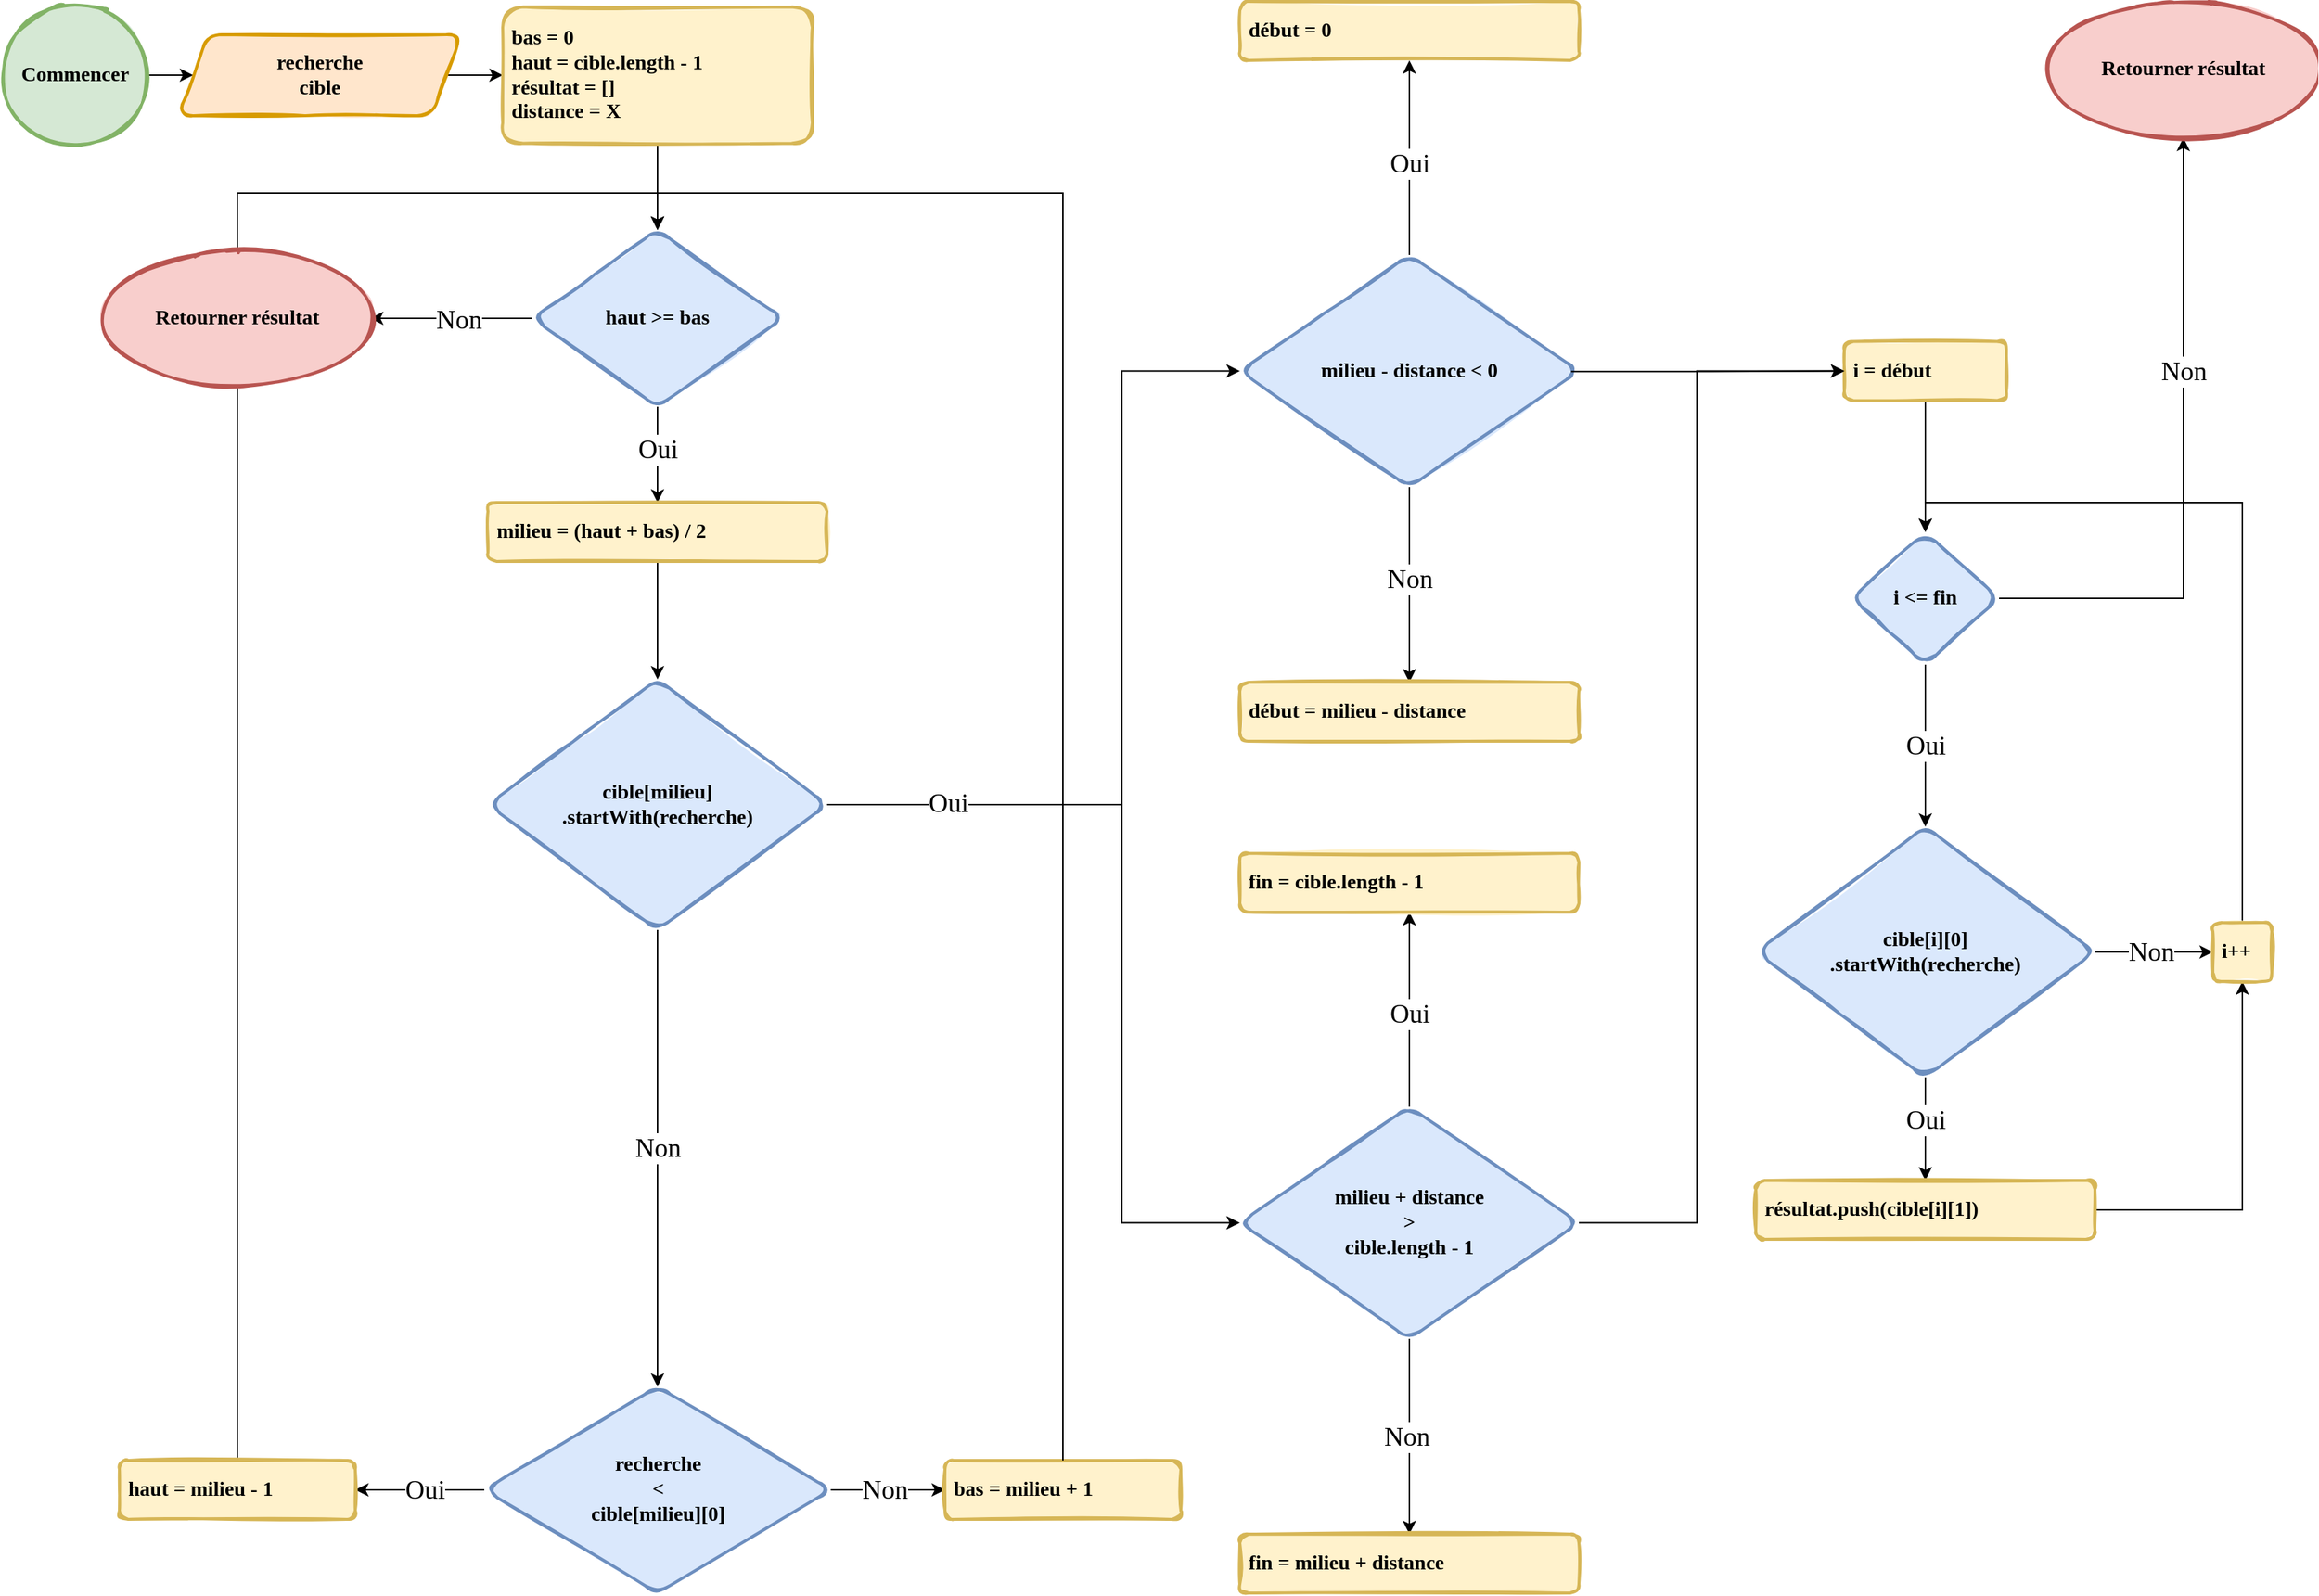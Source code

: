 <mxfile version="15.5.9" type="github">
  <diagram id="kbV5J-0Eens3Namjwil5" name="Page-1">
    <mxGraphModel dx="2946" dy="1591" grid="1" gridSize="10" guides="1" tooltips="1" connect="1" arrows="1" fold="1" page="1" pageScale="1" pageWidth="1654" pageHeight="1169" math="0" shadow="0">
      <root>
        <mxCell id="0" />
        <mxCell id="1" parent="0" />
        <mxCell id="8XKRnu17fvuqY5pZ1CQ--32" value="" style="endArrow=classic;html=1;rounded=0;fontFamily=IBM Plex Mono;fontSource=https%3A%2F%2Ffonts.googleapis.com%2Fcss%3Ffamily%3DIBM%2BPlex%2BMono;fontSize=14;entryX=0.5;entryY=0;entryDx=0;entryDy=0;exitX=0.5;exitY=0;exitDx=0;exitDy=0;edgeStyle=orthogonalEdgeStyle;" edge="1" parent="1" source="8XKRnu17fvuqY5pZ1CQ--2" target="cdFUEFE1KPH4Mwtb7Gst-21">
          <mxGeometry width="50" height="50" relative="1" as="geometry">
            <mxPoint x="1260" y="367.24" as="sourcePoint" />
            <mxPoint x="1310" y="317.24" as="targetPoint" />
            <Array as="points">
              <mxPoint x="200" y="170" />
              <mxPoint x="485" y="170" />
            </Array>
          </mxGeometry>
        </mxCell>
        <mxCell id="8XKRnu17fvuqY5pZ1CQ--22" value="" style="edgeStyle=orthogonalEdgeStyle;rounded=0;orthogonalLoop=1;jettySize=auto;html=1;fontFamily=IBM Plex Mono;fontSource=https%3A%2F%2Ffonts.googleapis.com%2Fcss%3Ffamily%3DIBM%2BPlex%2BMono;fontSize=14;" edge="1" parent="1" source="cdFUEFE1KPH4Mwtb7Gst-10" target="cdFUEFE1KPH4Mwtb7Gst-11">
          <mxGeometry relative="1" as="geometry" />
        </mxCell>
        <mxCell id="cdFUEFE1KPH4Mwtb7Gst-10" value="Commencer" style="ellipse;whiteSpace=wrap;html=1;aspect=fixed;rounded=1;shadow=0;glass=0;sketch=1;fontSize=14;strokeColor=#82b366;strokeWidth=2;fillColor=#d5e8d4;fontFamily=IBM Plex Mono;fontStyle=1;fontSource=https%3A%2F%2Ffonts.googleapis.com%2Fcss%3Ffamily%3DIBM%2BPlex%2BMono;textDirection=ltr;labelPosition=center;verticalLabelPosition=middle;align=center;verticalAlign=middle;fillStyle=solid;" parent="1" vertex="1">
          <mxGeometry x="40" y="40" width="100" height="100" as="geometry" />
        </mxCell>
        <mxCell id="8XKRnu17fvuqY5pZ1CQ--23" value="" style="edgeStyle=orthogonalEdgeStyle;rounded=0;orthogonalLoop=1;jettySize=auto;html=1;fontFamily=IBM Plex Mono;fontSource=https%3A%2F%2Ffonts.googleapis.com%2Fcss%3Ffamily%3DIBM%2BPlex%2BMono;fontSize=14;" edge="1" parent="1" source="cdFUEFE1KPH4Mwtb7Gst-11" target="cdFUEFE1KPH4Mwtb7Gst-19">
          <mxGeometry relative="1" as="geometry" />
        </mxCell>
        <mxCell id="cdFUEFE1KPH4Mwtb7Gst-11" value="recherche&lt;br style=&quot;font-size: 14px;&quot;&gt;cible" style="shape=parallelogram;perimeter=parallelogramPerimeter;whiteSpace=wrap;html=1;fixedSize=1;rounded=1;shadow=0;glass=0;sketch=1;fontSize=14;strokeColor=#d79b00;strokeWidth=2;fillColor=#ffe6cc;align=center;labelPosition=center;verticalLabelPosition=middle;verticalAlign=middle;fontFamily=IBM Plex Mono;fontStyle=1;fontSource=https%3A%2F%2Ffonts.googleapis.com%2Fcss%3Ffamily%3DIBM%2BPlex%2BMono;textDirection=ltr;flipV=0;fillStyle=solid;" parent="1" vertex="1">
          <mxGeometry x="160" y="62.5" width="192" height="55" as="geometry" />
        </mxCell>
        <mxCell id="8XKRnu17fvuqY5pZ1CQ--24" value="" style="edgeStyle=orthogonalEdgeStyle;rounded=0;orthogonalLoop=1;jettySize=auto;html=1;fontFamily=IBM Plex Mono;fontSource=https%3A%2F%2Ffonts.googleapis.com%2Fcss%3Ffamily%3DIBM%2BPlex%2BMono;fontSize=14;" edge="1" parent="1" source="cdFUEFE1KPH4Mwtb7Gst-19" target="cdFUEFE1KPH4Mwtb7Gst-21">
          <mxGeometry relative="1" as="geometry" />
        </mxCell>
        <mxCell id="cdFUEFE1KPH4Mwtb7Gst-19" value="bas = 0&lt;br style=&quot;font-size: 14px&quot;&gt;haut = cible.length - 1&lt;br style=&quot;font-size: 14px&quot;&gt;résultat = []&lt;br&gt;distance = X" style="rounded=1;html=1;shadow=0;glass=0;labelBorderColor=none;sketch=1;fontSize=14;strokeColor=#d6b656;strokeWidth=2;fillColor=#fff2cc;align=left;whiteSpace=wrap;spacingLeft=4;fontFamily=IBM Plex Mono;fontStyle=1;fontSource=https%3A%2F%2Ffonts.googleapis.com%2Fcss%3Ffamily%3DIBM%2BPlex%2BMono;textDirection=ltr;labelPosition=center;verticalLabelPosition=middle;verticalAlign=middle;flipV=0;fillStyle=solid;" parent="1" vertex="1">
          <mxGeometry x="380" y="43.75" width="210" height="92.5" as="geometry" />
        </mxCell>
        <mxCell id="8XKRnu17fvuqY5pZ1CQ--25" value="" style="edgeStyle=orthogonalEdgeStyle;rounded=0;orthogonalLoop=1;jettySize=auto;html=1;fontFamily=IBM Plex Mono;fontSource=https%3A%2F%2Ffonts.googleapis.com%2Fcss%3Ffamily%3DIBM%2BPlex%2BMono;fontSize=14;" edge="1" parent="1" source="cdFUEFE1KPH4Mwtb7Gst-21" target="cdFUEFE1KPH4Mwtb7Gst-22">
          <mxGeometry relative="1" as="geometry" />
        </mxCell>
        <mxCell id="8XKRnu17fvuqY5pZ1CQ--35" value="Oui" style="edgeLabel;html=1;align=center;verticalAlign=middle;resizable=0;points=[];fontSize=18;fontFamily=IBM Plex Mono;" vertex="1" connectable="0" parent="8XKRnu17fvuqY5pZ1CQ--25">
          <mxGeometry x="-0.249" relative="1" as="geometry">
            <mxPoint y="4" as="offset" />
          </mxGeometry>
        </mxCell>
        <mxCell id="8XKRnu17fvuqY5pZ1CQ--26" value="" style="edgeStyle=orthogonalEdgeStyle;rounded=0;orthogonalLoop=1;jettySize=auto;html=1;fontFamily=IBM Plex Mono;fontSource=https%3A%2F%2Ffonts.googleapis.com%2Fcss%3Ffamily%3DIBM%2BPlex%2BMono;fontSize=14;entryX=1;entryY=0.5;entryDx=0;entryDy=0;" edge="1" parent="1" source="cdFUEFE1KPH4Mwtb7Gst-21" target="8XKRnu17fvuqY5pZ1CQ--20">
          <mxGeometry relative="1" as="geometry">
            <mxPoint x="280.0" y="241.769" as="targetPoint" />
          </mxGeometry>
        </mxCell>
        <mxCell id="8XKRnu17fvuqY5pZ1CQ--34" value="&lt;font style=&quot;font-size: 18px&quot;&gt;Non&lt;/font&gt;" style="edgeLabel;html=1;align=center;verticalAlign=middle;resizable=0;points=[];fontSize=14;fontFamily=IBM Plex Mono;" vertex="1" connectable="0" parent="8XKRnu17fvuqY5pZ1CQ--26">
          <mxGeometry x="0.273" y="1" relative="1" as="geometry">
            <mxPoint x="20" as="offset" />
          </mxGeometry>
        </mxCell>
        <mxCell id="cdFUEFE1KPH4Mwtb7Gst-21" value="haut&amp;nbsp;&lt;span style=&quot;font-size: 14px&quot;&gt;&amp;gt;= bas&lt;/span&gt;" style="rhombus;whiteSpace=wrap;html=1;rounded=1;shadow=0;glass=0;labelBorderColor=none;sketch=1;fontSize=14;strokeColor=#6c8ebf;strokeWidth=2;fillColor=#dae8fc;align=center;fontFamily=IBM Plex Mono;fontStyle=1;fontSource=https%3A%2F%2Ffonts.googleapis.com%2Fcss%3Ffamily%3DIBM%2BPlex%2BMono;textDirection=ltr;labelPosition=center;verticalLabelPosition=middle;verticalAlign=middle;flipV=0;fillStyle=solid;" parent="1" vertex="1">
          <mxGeometry x="400" y="195" width="170" height="120" as="geometry" />
        </mxCell>
        <mxCell id="8XKRnu17fvuqY5pZ1CQ--27" value="" style="edgeStyle=orthogonalEdgeStyle;rounded=0;orthogonalLoop=1;jettySize=auto;html=1;fontFamily=IBM Plex Mono;fontSource=https%3A%2F%2Ffonts.googleapis.com%2Fcss%3Ffamily%3DIBM%2BPlex%2BMono;fontSize=14;" edge="1" parent="1" source="cdFUEFE1KPH4Mwtb7Gst-22" target="cdFUEFE1KPH4Mwtb7Gst-23">
          <mxGeometry relative="1" as="geometry" />
        </mxCell>
        <mxCell id="cdFUEFE1KPH4Mwtb7Gst-22" value="milieu = (haut + bas) / 2" style="rounded=1;whiteSpace=wrap;html=1;shadow=0;glass=0;labelBorderColor=none;sketch=1;fontSize=14;strokeColor=#d6b656;strokeWidth=2;fillColor=#fff2cc;align=left;fontFamily=IBM Plex Mono;fontStyle=1;fontSource=https%3A%2F%2Ffonts.googleapis.com%2Fcss%3Ffamily%3DIBM%2BPlex%2BMono;textDirection=ltr;labelPosition=center;verticalLabelPosition=middle;verticalAlign=middle;spacingLeft=4;flipV=0;fillStyle=solid;" parent="1" vertex="1">
          <mxGeometry x="370" y="380" width="230" height="40" as="geometry" />
        </mxCell>
        <mxCell id="8XKRnu17fvuqY5pZ1CQ--28" value="" style="edgeStyle=orthogonalEdgeStyle;rounded=0;orthogonalLoop=1;jettySize=auto;html=1;fontFamily=IBM Plex Mono;fontSource=https%3A%2F%2Ffonts.googleapis.com%2Fcss%3Ffamily%3DIBM%2BPlex%2BMono;fontSize=14;" edge="1" parent="1" source="cdFUEFE1KPH4Mwtb7Gst-23" target="8XKRnu17fvuqY5pZ1CQ--1">
          <mxGeometry relative="1" as="geometry" />
        </mxCell>
        <mxCell id="8XKRnu17fvuqY5pZ1CQ--38" value="Non" style="edgeLabel;html=1;align=center;verticalAlign=middle;resizable=0;points=[];fontSize=18;fontFamily=IBM Plex Mono;" vertex="1" connectable="0" parent="8XKRnu17fvuqY5pZ1CQ--28">
          <mxGeometry x="-0.311" relative="1" as="geometry">
            <mxPoint y="41" as="offset" />
          </mxGeometry>
        </mxCell>
        <mxCell id="cdFUEFE1KPH4Mwtb7Gst-23" value="cible[milieu]&lt;br style=&quot;font-size: 14px;&quot;&gt;.startWith(recherche)" style="rhombus;whiteSpace=wrap;html=1;rounded=1;shadow=0;glass=0;labelBorderColor=none;sketch=1;fontSize=14;strokeColor=#6c8ebf;strokeWidth=2;fillColor=#dae8fc;align=center;fontFamily=IBM Plex Mono;fontStyle=1;fontSource=https%3A%2F%2Ffonts.googleapis.com%2Fcss%3Ffamily%3DIBM%2BPlex%2BMono;textDirection=ltr;labelPosition=center;verticalLabelPosition=middle;verticalAlign=middle;flipV=0;fillStyle=solid;" parent="1" vertex="1">
          <mxGeometry x="370" y="500" width="230" height="170" as="geometry" />
        </mxCell>
        <mxCell id="8XKRnu17fvuqY5pZ1CQ--29" value="" style="edgeStyle=orthogonalEdgeStyle;rounded=0;orthogonalLoop=1;jettySize=auto;html=1;fontFamily=IBM Plex Mono;fontSource=https%3A%2F%2Ffonts.googleapis.com%2Fcss%3Ffamily%3DIBM%2BPlex%2BMono;fontSize=14;" edge="1" parent="1" source="8XKRnu17fvuqY5pZ1CQ--1" target="8XKRnu17fvuqY5pZ1CQ--3">
          <mxGeometry relative="1" as="geometry" />
        </mxCell>
        <mxCell id="8XKRnu17fvuqY5pZ1CQ--37" value="Non" style="edgeLabel;html=1;align=center;verticalAlign=middle;resizable=0;points=[];fontSize=18;fontFamily=IBM Plex Mono;" vertex="1" connectable="0" parent="8XKRnu17fvuqY5pZ1CQ--29">
          <mxGeometry x="-0.324" y="3" relative="1" as="geometry">
            <mxPoint x="10" y="3" as="offset" />
          </mxGeometry>
        </mxCell>
        <mxCell id="8XKRnu17fvuqY5pZ1CQ--30" value="" style="edgeStyle=orthogonalEdgeStyle;rounded=0;orthogonalLoop=1;jettySize=auto;html=1;fontFamily=IBM Plex Mono;fontSource=https%3A%2F%2Ffonts.googleapis.com%2Fcss%3Ffamily%3DIBM%2BPlex%2BMono;fontSize=14;" edge="1" parent="1" source="8XKRnu17fvuqY5pZ1CQ--1" target="8XKRnu17fvuqY5pZ1CQ--2">
          <mxGeometry relative="1" as="geometry" />
        </mxCell>
        <mxCell id="8XKRnu17fvuqY5pZ1CQ--36" value="Oui" style="edgeLabel;html=1;align=center;verticalAlign=middle;resizable=0;points=[];fontSize=18;fontFamily=IBM Plex Mono;" vertex="1" connectable="0" parent="8XKRnu17fvuqY5pZ1CQ--30">
          <mxGeometry x="0.228" relative="1" as="geometry">
            <mxPoint x="13" as="offset" />
          </mxGeometry>
        </mxCell>
        <mxCell id="8XKRnu17fvuqY5pZ1CQ--1" value="recherche&lt;br style=&quot;font-size: 14px;&quot;&gt;&amp;lt; &lt;br style=&quot;font-size: 14px;&quot;&gt;cible[milieu][0]" style="rhombus;whiteSpace=wrap;html=1;rounded=1;shadow=0;glass=0;labelBorderColor=none;sketch=1;fontSize=14;strokeColor=#6c8ebf;strokeWidth=2;fillColor=#dae8fc;align=center;fontFamily=IBM Plex Mono;fontSource=https%3A%2F%2Ffonts.googleapis.com%2Fcss%3Ffamily%3DIBM%2BPlex%2BMono;horizontal=1;fontStyle=1;flipV=0;fillStyle=solid;" vertex="1" parent="1">
          <mxGeometry x="367.5" y="980" width="235" height="140" as="geometry" />
        </mxCell>
        <mxCell id="8XKRnu17fvuqY5pZ1CQ--2" value="haut = milieu - 1" style="rounded=1;whiteSpace=wrap;html=1;shadow=0;glass=0;labelBorderColor=none;sketch=1;fontSize=14;strokeColor=#d6b656;strokeWidth=2;fillColor=#fff2cc;align=left;fontFamily=IBM Plex Mono;fontStyle=1;fontSource=https%3A%2F%2Ffonts.googleapis.com%2Fcss%3Ffamily%3DIBM%2BPlex%2BMono;textDirection=ltr;labelPosition=center;verticalLabelPosition=middle;verticalAlign=middle;spacingLeft=4;fillStyle=solid;" vertex="1" parent="1">
          <mxGeometry x="120" y="1030" width="160" height="40" as="geometry" />
        </mxCell>
        <mxCell id="8XKRnu17fvuqY5pZ1CQ--3" value="bas = milieu + 1" style="rounded=1;whiteSpace=wrap;html=1;shadow=0;glass=0;labelBorderColor=none;sketch=1;fontSize=14;strokeColor=#d6b656;strokeWidth=2;fillColor=#fff2cc;align=left;fontFamily=IBM Plex Mono;fontStyle=1;fontSource=https%3A%2F%2Ffonts.googleapis.com%2Fcss%3Ffamily%3DIBM%2BPlex%2BMono;textDirection=ltr;labelPosition=center;verticalLabelPosition=middle;verticalAlign=middle;spacingLeft=4;fillStyle=solid;" vertex="1" parent="1">
          <mxGeometry x="680" y="1030" width="160" height="40" as="geometry" />
        </mxCell>
        <mxCell id="8XKRnu17fvuqY5pZ1CQ--9" value="début = 0" style="rounded=1;whiteSpace=wrap;html=1;shadow=0;glass=0;labelBorderColor=none;sketch=1;fontSize=14;strokeColor=#d6b656;strokeWidth=2;fillColor=#fff2cc;align=left;fontFamily=IBM Plex Mono;fontStyle=1;fontSource=https%3A%2F%2Ffonts.googleapis.com%2Fcss%3Ffamily%3DIBM%2BPlex%2BMono;textDirection=ltr;labelPosition=center;verticalLabelPosition=middle;verticalAlign=middle;spacingLeft=4;fillStyle=solid;" vertex="1" parent="1">
          <mxGeometry x="880" y="40" width="230" height="40" as="geometry" />
        </mxCell>
        <mxCell id="8XKRnu17fvuqY5pZ1CQ--39" value="" style="edgeStyle=orthogonalEdgeStyle;rounded=0;orthogonalLoop=1;jettySize=auto;html=1;fontFamily=IBM Plex Mono;fontSource=https%3A%2F%2Ffonts.googleapis.com%2Fcss%3Ffamily%3DIBM%2BPlex%2BMono;fontSize=18;" edge="1" parent="1" source="8XKRnu17fvuqY5pZ1CQ--10" target="8XKRnu17fvuqY5pZ1CQ--9">
          <mxGeometry relative="1" as="geometry" />
        </mxCell>
        <mxCell id="8XKRnu17fvuqY5pZ1CQ--60" value="Oui" style="edgeLabel;html=1;align=center;verticalAlign=middle;resizable=0;points=[];fontSize=18;fontFamily=IBM Plex Mono;" vertex="1" connectable="0" parent="8XKRnu17fvuqY5pZ1CQ--39">
          <mxGeometry x="-0.17" relative="1" as="geometry">
            <mxPoint y="-7" as="offset" />
          </mxGeometry>
        </mxCell>
        <mxCell id="8XKRnu17fvuqY5pZ1CQ--40" value="" style="edgeStyle=orthogonalEdgeStyle;rounded=0;orthogonalLoop=1;jettySize=auto;html=1;fontFamily=IBM Plex Mono;fontSource=https%3A%2F%2Ffonts.googleapis.com%2Fcss%3Ffamily%3DIBM%2BPlex%2BMono;fontSize=18;" edge="1" parent="1" source="8XKRnu17fvuqY5pZ1CQ--10" target="8XKRnu17fvuqY5pZ1CQ--11">
          <mxGeometry relative="1" as="geometry" />
        </mxCell>
        <mxCell id="8XKRnu17fvuqY5pZ1CQ--61" value="Non" style="edgeLabel;html=1;align=center;verticalAlign=middle;resizable=0;points=[];fontSize=18;fontFamily=IBM Plex Mono;" vertex="1" connectable="0" parent="8XKRnu17fvuqY5pZ1CQ--40">
          <mxGeometry x="-0.066" relative="1" as="geometry">
            <mxPoint as="offset" />
          </mxGeometry>
        </mxCell>
        <mxCell id="8XKRnu17fvuqY5pZ1CQ--10" value="milieu - distance &amp;lt; 0" style="rhombus;whiteSpace=wrap;html=1;rounded=1;shadow=0;glass=0;labelBorderColor=none;sketch=1;fontSize=14;strokeColor=#6c8ebf;strokeWidth=2;fillColor=#dae8fc;align=center;fontFamily=IBM Plex Mono;fontStyle=1;fontSource=https%3A%2F%2Ffonts.googleapis.com%2Fcss%3Ffamily%3DIBM%2BPlex%2BMono;textDirection=ltr;labelPosition=center;verticalLabelPosition=middle;verticalAlign=middle;flipV=0;fillStyle=solid;" vertex="1" parent="1">
          <mxGeometry x="880" y="212" width="230" height="157.5" as="geometry" />
        </mxCell>
        <mxCell id="8XKRnu17fvuqY5pZ1CQ--11" value="début = milieu - distance" style="rounded=1;whiteSpace=wrap;html=1;shadow=0;glass=0;labelBorderColor=none;sketch=1;fontSize=14;strokeColor=#d6b656;strokeWidth=2;fillColor=#fff2cc;align=left;fontFamily=IBM Plex Mono;fontStyle=1;fontSource=https%3A%2F%2Ffonts.googleapis.com%2Fcss%3Ffamily%3DIBM%2BPlex%2BMono;textDirection=ltr;labelPosition=center;verticalLabelPosition=middle;verticalAlign=middle;spacingLeft=4;fillStyle=solid;" vertex="1" parent="1">
          <mxGeometry x="880" y="502" width="230" height="40" as="geometry" />
        </mxCell>
        <mxCell id="8XKRnu17fvuqY5pZ1CQ--41" value="" style="edgeStyle=orthogonalEdgeStyle;rounded=0;orthogonalLoop=1;jettySize=auto;html=1;fontFamily=IBM Plex Mono;fontSource=https%3A%2F%2Ffonts.googleapis.com%2Fcss%3Ffamily%3DIBM%2BPlex%2BMono;fontSize=18;" edge="1" parent="1" source="8XKRnu17fvuqY5pZ1CQ--12" target="8XKRnu17fvuqY5pZ1CQ--13">
          <mxGeometry relative="1" as="geometry" />
        </mxCell>
        <mxCell id="8XKRnu17fvuqY5pZ1CQ--62" value="Oui" style="edgeLabel;html=1;align=center;verticalAlign=middle;resizable=0;points=[];fontSize=18;fontFamily=IBM Plex Mono;" vertex="1" connectable="0" parent="8XKRnu17fvuqY5pZ1CQ--41">
          <mxGeometry x="-0.04" relative="1" as="geometry">
            <mxPoint as="offset" />
          </mxGeometry>
        </mxCell>
        <mxCell id="8XKRnu17fvuqY5pZ1CQ--42" value="" style="edgeStyle=orthogonalEdgeStyle;rounded=0;orthogonalLoop=1;jettySize=auto;html=1;fontFamily=IBM Plex Mono;fontSource=https%3A%2F%2Ffonts.googleapis.com%2Fcss%3Ffamily%3DIBM%2BPlex%2BMono;fontSize=18;" edge="1" parent="1" source="8XKRnu17fvuqY5pZ1CQ--12" target="8XKRnu17fvuqY5pZ1CQ--14">
          <mxGeometry relative="1" as="geometry" />
        </mxCell>
        <mxCell id="8XKRnu17fvuqY5pZ1CQ--63" value="Non" style="edgeLabel;html=1;align=center;verticalAlign=middle;resizable=0;points=[];fontSize=18;fontFamily=IBM Plex Mono;" vertex="1" connectable="0" parent="8XKRnu17fvuqY5pZ1CQ--42">
          <mxGeometry x="-0.001" y="-2" relative="1" as="geometry">
            <mxPoint as="offset" />
          </mxGeometry>
        </mxCell>
        <mxCell id="8XKRnu17fvuqY5pZ1CQ--12" value="milieu + distance&lt;br&gt;&amp;gt;&lt;br&gt;cible.length - 1" style="rhombus;whiteSpace=wrap;html=1;rounded=1;shadow=0;glass=0;labelBorderColor=none;sketch=1;fontSize=14;strokeColor=#6c8ebf;strokeWidth=2;fillColor=#dae8fc;align=center;fontFamily=IBM Plex Mono;fontStyle=1;fontSource=https%3A%2F%2Ffonts.googleapis.com%2Fcss%3Ffamily%3DIBM%2BPlex%2BMono;textDirection=ltr;labelPosition=center;verticalLabelPosition=middle;verticalAlign=middle;flipV=0;fillStyle=solid;" vertex="1" parent="1">
          <mxGeometry x="880" y="790" width="230" height="157.5" as="geometry" />
        </mxCell>
        <mxCell id="8XKRnu17fvuqY5pZ1CQ--13" value="fin = cible.length - 1" style="rounded=1;whiteSpace=wrap;html=1;shadow=0;glass=0;labelBorderColor=none;sketch=1;fontSize=14;strokeColor=#d6b656;strokeWidth=2;fillColor=#fff2cc;align=left;fontFamily=IBM Plex Mono;fontStyle=1;fontSource=https%3A%2F%2Ffonts.googleapis.com%2Fcss%3Ffamily%3DIBM%2BPlex%2BMono;textDirection=ltr;labelPosition=center;verticalLabelPosition=middle;verticalAlign=middle;spacingLeft=4;fillStyle=solid;" vertex="1" parent="1">
          <mxGeometry x="880" y="618" width="230" height="40" as="geometry" />
        </mxCell>
        <mxCell id="8XKRnu17fvuqY5pZ1CQ--14" value="fin = milieu + distance" style="rounded=1;whiteSpace=wrap;html=1;shadow=0;glass=0;labelBorderColor=none;sketch=1;fontSize=14;strokeColor=#d6b656;strokeWidth=2;fillColor=#fff2cc;align=left;fontFamily=IBM Plex Mono;fontStyle=1;fontSource=https%3A%2F%2Ffonts.googleapis.com%2Fcss%3Ffamily%3DIBM%2BPlex%2BMono;textDirection=ltr;labelPosition=center;verticalLabelPosition=middle;verticalAlign=middle;spacingLeft=4;fillStyle=solid;" vertex="1" parent="1">
          <mxGeometry x="880" y="1080" width="230" height="40" as="geometry" />
        </mxCell>
        <mxCell id="8XKRnu17fvuqY5pZ1CQ--75" style="edgeStyle=orthogonalEdgeStyle;rounded=0;orthogonalLoop=1;jettySize=auto;html=1;entryX=0.5;entryY=0;entryDx=0;entryDy=0;fontFamily=IBM Plex Mono;fontSource=https%3A%2F%2Ffonts.googleapis.com%2Fcss%3Ffamily%3DIBM%2BPlex%2BMono;fontSize=18;" edge="1" parent="1" source="8XKRnu17fvuqY5pZ1CQ--15" target="8XKRnu17fvuqY5pZ1CQ--16">
          <mxGeometry relative="1" as="geometry" />
        </mxCell>
        <mxCell id="8XKRnu17fvuqY5pZ1CQ--15" value="i = début" style="rounded=1;whiteSpace=wrap;html=1;shadow=0;glass=0;labelBorderColor=none;sketch=1;fontSize=14;strokeColor=#d6b656;strokeWidth=2;fillColor=#fff2cc;align=left;fontFamily=IBM Plex Mono;fontStyle=1;fontSource=https%3A%2F%2Ffonts.googleapis.com%2Fcss%3Ffamily%3DIBM%2BPlex%2BMono;textDirection=ltr;labelPosition=center;verticalLabelPosition=middle;verticalAlign=middle;spacingLeft=4;fillStyle=solid;flipV=1;" vertex="1" parent="1">
          <mxGeometry x="1290" y="270.75" width="110" height="40" as="geometry" />
        </mxCell>
        <mxCell id="8XKRnu17fvuqY5pZ1CQ--48" style="edgeStyle=orthogonalEdgeStyle;rounded=0;orthogonalLoop=1;jettySize=auto;html=1;exitX=0.5;exitY=1;exitDx=0;exitDy=0;entryX=0.5;entryY=0;entryDx=0;entryDy=0;fontFamily=IBM Plex Mono;fontSource=https%3A%2F%2Ffonts.googleapis.com%2Fcss%3Ffamily%3DIBM%2BPlex%2BMono;fontSize=18;" edge="1" parent="1" source="8XKRnu17fvuqY5pZ1CQ--16" target="8XKRnu17fvuqY5pZ1CQ--17">
          <mxGeometry relative="1" as="geometry" />
        </mxCell>
        <mxCell id="8XKRnu17fvuqY5pZ1CQ--78" value="Oui" style="edgeLabel;html=1;align=center;verticalAlign=middle;resizable=0;points=[];fontSize=18;fontFamily=IBM Plex Mono;" vertex="1" connectable="0" parent="8XKRnu17fvuqY5pZ1CQ--48">
          <mxGeometry relative="1" as="geometry">
            <mxPoint as="offset" />
          </mxGeometry>
        </mxCell>
        <mxCell id="8XKRnu17fvuqY5pZ1CQ--74" style="edgeStyle=orthogonalEdgeStyle;rounded=0;orthogonalLoop=1;jettySize=auto;html=1;entryX=0.5;entryY=1;entryDx=0;entryDy=0;fontFamily=IBM Plex Mono;fontSource=https%3A%2F%2Ffonts.googleapis.com%2Fcss%3Ffamily%3DIBM%2BPlex%2BMono;fontSize=18;" edge="1" parent="1" source="8XKRnu17fvuqY5pZ1CQ--16" target="8XKRnu17fvuqY5pZ1CQ--21">
          <mxGeometry relative="1" as="geometry" />
        </mxCell>
        <mxCell id="8XKRnu17fvuqY5pZ1CQ--76" value="Non" style="edgeLabel;html=1;align=center;verticalAlign=middle;resizable=0;points=[];fontSize=18;fontFamily=IBM Plex Mono;" vertex="1" connectable="0" parent="8XKRnu17fvuqY5pZ1CQ--74">
          <mxGeometry x="-0.648" relative="1" as="geometry">
            <mxPoint x="48" y="-154" as="offset" />
          </mxGeometry>
        </mxCell>
        <mxCell id="8XKRnu17fvuqY5pZ1CQ--16" value="i &amp;lt;= fin" style="rhombus;whiteSpace=wrap;html=1;rounded=1;shadow=0;glass=0;labelBorderColor=none;sketch=1;fontSize=14;strokeColor=#6c8ebf;strokeWidth=2;fillColor=#dae8fc;align=center;fontFamily=IBM Plex Mono;fontStyle=1;fontSource=https%3A%2F%2Ffonts.googleapis.com%2Fcss%3Ffamily%3DIBM%2BPlex%2BMono;textDirection=ltr;labelPosition=center;verticalLabelPosition=middle;verticalAlign=middle;flipV=1;fillStyle=solid;" vertex="1" parent="1">
          <mxGeometry x="1295" y="400" width="100" height="90" as="geometry" />
        </mxCell>
        <mxCell id="8XKRnu17fvuqY5pZ1CQ--70" style="edgeStyle=orthogonalEdgeStyle;rounded=0;orthogonalLoop=1;jettySize=auto;html=1;entryX=0.5;entryY=0;entryDx=0;entryDy=0;fontFamily=IBM Plex Mono;fontSource=https%3A%2F%2Ffonts.googleapis.com%2Fcss%3Ffamily%3DIBM%2BPlex%2BMono;fontSize=18;" edge="1" parent="1" source="8XKRnu17fvuqY5pZ1CQ--17" target="8XKRnu17fvuqY5pZ1CQ--18">
          <mxGeometry relative="1" as="geometry" />
        </mxCell>
        <mxCell id="8XKRnu17fvuqY5pZ1CQ--77" value="Oui" style="edgeLabel;html=1;align=center;verticalAlign=middle;resizable=0;points=[];fontSize=18;fontFamily=IBM Plex Mono;" vertex="1" connectable="0" parent="8XKRnu17fvuqY5pZ1CQ--70">
          <mxGeometry x="0.114" relative="1" as="geometry">
            <mxPoint y="-10" as="offset" />
          </mxGeometry>
        </mxCell>
        <mxCell id="8XKRnu17fvuqY5pZ1CQ--72" style="edgeStyle=orthogonalEdgeStyle;rounded=0;orthogonalLoop=1;jettySize=auto;html=1;entryX=0;entryY=0.5;entryDx=0;entryDy=0;fontFamily=IBM Plex Mono;fontSource=https%3A%2F%2Ffonts.googleapis.com%2Fcss%3Ffamily%3DIBM%2BPlex%2BMono;fontSize=18;" edge="1" parent="1" source="8XKRnu17fvuqY5pZ1CQ--17" target="8XKRnu17fvuqY5pZ1CQ--33">
          <mxGeometry relative="1" as="geometry" />
        </mxCell>
        <mxCell id="8XKRnu17fvuqY5pZ1CQ--79" value="Non" style="edgeLabel;html=1;align=center;verticalAlign=middle;resizable=0;points=[];fontSize=18;fontFamily=IBM Plex Mono;" vertex="1" connectable="0" parent="8XKRnu17fvuqY5pZ1CQ--72">
          <mxGeometry x="-0.05" relative="1" as="geometry">
            <mxPoint as="offset" />
          </mxGeometry>
        </mxCell>
        <mxCell id="8XKRnu17fvuqY5pZ1CQ--17" value="cible[i][0]&lt;br&gt;.startWith(recherche)" style="rhombus;whiteSpace=wrap;html=1;rounded=1;shadow=0;glass=0;labelBorderColor=none;sketch=1;fontSize=14;strokeColor=#6c8ebf;strokeWidth=2;fillColor=#dae8fc;align=center;fontFamily=IBM Plex Mono;fontStyle=1;fontSource=https%3A%2F%2Ffonts.googleapis.com%2Fcss%3Ffamily%3DIBM%2BPlex%2BMono;textDirection=ltr;labelPosition=center;verticalLabelPosition=middle;verticalAlign=middle;flipV=1;fillStyle=solid;" vertex="1" parent="1">
          <mxGeometry x="1230" y="600" width="230" height="170" as="geometry" />
        </mxCell>
        <mxCell id="8XKRnu17fvuqY5pZ1CQ--71" style="edgeStyle=orthogonalEdgeStyle;rounded=0;orthogonalLoop=1;jettySize=auto;html=1;entryX=0.5;entryY=1;entryDx=0;entryDy=0;fontFamily=IBM Plex Mono;fontSource=https%3A%2F%2Ffonts.googleapis.com%2Fcss%3Ffamily%3DIBM%2BPlex%2BMono;fontSize=18;" edge="1" parent="1" source="8XKRnu17fvuqY5pZ1CQ--18" target="8XKRnu17fvuqY5pZ1CQ--33">
          <mxGeometry relative="1" as="geometry" />
        </mxCell>
        <mxCell id="8XKRnu17fvuqY5pZ1CQ--18" value="résultat.push(cible[i][1])" style="rounded=1;whiteSpace=wrap;html=1;shadow=0;glass=0;labelBorderColor=none;sketch=1;fontSize=14;strokeColor=#d6b656;strokeWidth=2;fillColor=#fff2cc;align=left;fontFamily=IBM Plex Mono;fontStyle=1;fontSource=https%3A%2F%2Ffonts.googleapis.com%2Fcss%3Ffamily%3DIBM%2BPlex%2BMono;textDirection=ltr;labelPosition=center;verticalLabelPosition=middle;verticalAlign=middle;spacingLeft=4;fillStyle=solid;flipV=1;" vertex="1" parent="1">
          <mxGeometry x="1230" y="840" width="230" height="40" as="geometry" />
        </mxCell>
        <mxCell id="8XKRnu17fvuqY5pZ1CQ--21" value="&lt;b&gt;Retourner résultat&lt;/b&gt;" style="ellipse;whiteSpace=wrap;html=1;rounded=1;shadow=0;glass=0;labelBorderColor=none;sketch=1;fontFamily=IBM Plex Mono;fontSource=https%3A%2F%2Ffonts.googleapis.com%2Fcss%3Ffamily%3DIBM%2BPlex%2BMono;fontSize=14;strokeColor=#b85450;strokeWidth=2;fillColor=#f8cecc;align=center;fillStyle=solid;" vertex="1" parent="1">
          <mxGeometry x="1430" y="40" width="180" height="92.5" as="geometry" />
        </mxCell>
        <mxCell id="8XKRnu17fvuqY5pZ1CQ--31" value="" style="endArrow=classic;html=1;rounded=0;fontFamily=IBM Plex Mono;fontSource=https%3A%2F%2Ffonts.googleapis.com%2Fcss%3Ffamily%3DIBM%2BPlex%2BMono;fontSize=14;entryX=0.5;entryY=0;entryDx=0;entryDy=0;exitX=0.5;exitY=0;exitDx=0;exitDy=0;edgeStyle=orthogonalEdgeStyle;" edge="1" parent="1" source="8XKRnu17fvuqY5pZ1CQ--3" target="cdFUEFE1KPH4Mwtb7Gst-21">
          <mxGeometry width="50" height="50" relative="1" as="geometry">
            <mxPoint x="830" y="182.24" as="sourcePoint" />
            <mxPoint x="1310" y="317.24" as="targetPoint" />
            <Array as="points">
              <mxPoint x="760" y="170" />
              <mxPoint x="485" y="170" />
            </Array>
          </mxGeometry>
        </mxCell>
        <mxCell id="8XKRnu17fvuqY5pZ1CQ--80" style="edgeStyle=orthogonalEdgeStyle;rounded=0;orthogonalLoop=1;jettySize=auto;html=1;entryX=0.5;entryY=0;entryDx=0;entryDy=0;fontFamily=IBM Plex Mono;fontSource=https%3A%2F%2Ffonts.googleapis.com%2Fcss%3Ffamily%3DIBM%2BPlex%2BMono;fontSize=18;" edge="1" parent="1" source="8XKRnu17fvuqY5pZ1CQ--33" target="8XKRnu17fvuqY5pZ1CQ--16">
          <mxGeometry relative="1" as="geometry">
            <Array as="points">
              <mxPoint x="1560" y="380" />
              <mxPoint x="1345" y="380" />
            </Array>
          </mxGeometry>
        </mxCell>
        <mxCell id="8XKRnu17fvuqY5pZ1CQ--33" value="i++" style="rounded=1;whiteSpace=wrap;html=1;shadow=0;glass=0;labelBorderColor=none;sketch=1;fontSize=14;strokeColor=#d6b656;strokeWidth=2;fillColor=#fff2cc;align=left;fontFamily=IBM Plex Mono;fontStyle=1;fontSource=https%3A%2F%2Ffonts.googleapis.com%2Fcss%3Ffamily%3DIBM%2BPlex%2BMono;textDirection=ltr;labelPosition=center;verticalLabelPosition=middle;verticalAlign=middle;spacingLeft=4;fillStyle=solid;" vertex="1" parent="1">
          <mxGeometry x="1540" y="665" width="40" height="40" as="geometry" />
        </mxCell>
        <mxCell id="8XKRnu17fvuqY5pZ1CQ--20" value="&lt;b&gt;Retourner résultat&lt;/b&gt;" style="ellipse;whiteSpace=wrap;html=1;rounded=1;shadow=0;glass=0;labelBorderColor=none;sketch=1;fontFamily=IBM Plex Mono;fontSource=https%3A%2F%2Ffonts.googleapis.com%2Fcss%3Ffamily%3DIBM%2BPlex%2BMono;fontSize=14;strokeColor=#b85450;strokeWidth=2;fillColor=#f8cecc;align=center;fillStyle=solid;" vertex="1" parent="1">
          <mxGeometry x="110" y="208.75" width="180" height="92.5" as="geometry" />
        </mxCell>
        <mxCell id="8XKRnu17fvuqY5pZ1CQ--64" value="" style="endArrow=classic;html=1;rounded=0;fontFamily=IBM Plex Mono;fontSource=https%3A%2F%2Ffonts.googleapis.com%2Fcss%3Ffamily%3DIBM%2BPlex%2BMono;fontSize=18;exitX=1;exitY=0.5;exitDx=0;exitDy=0;entryX=0;entryY=0.5;entryDx=0;entryDy=0;edgeStyle=orthogonalEdgeStyle;" edge="1" parent="1" source="cdFUEFE1KPH4Mwtb7Gst-23" target="8XKRnu17fvuqY5pZ1CQ--10">
          <mxGeometry width="50" height="50" relative="1" as="geometry">
            <mxPoint x="1070" y="630" as="sourcePoint" />
            <mxPoint x="1120" y="580" as="targetPoint" />
            <Array as="points">
              <mxPoint x="800" y="585" />
              <mxPoint x="800" y="291" />
            </Array>
          </mxGeometry>
        </mxCell>
        <mxCell id="8XKRnu17fvuqY5pZ1CQ--65" value="" style="endArrow=classic;html=1;rounded=0;fontFamily=IBM Plex Mono;fontSource=https%3A%2F%2Ffonts.googleapis.com%2Fcss%3Ffamily%3DIBM%2BPlex%2BMono;fontSize=18;exitX=1;exitY=0.5;exitDx=0;exitDy=0;entryX=0;entryY=0.5;entryDx=0;entryDy=0;edgeStyle=orthogonalEdgeStyle;" edge="1" parent="1" source="cdFUEFE1KPH4Mwtb7Gst-23" target="8XKRnu17fvuqY5pZ1CQ--12">
          <mxGeometry width="50" height="50" relative="1" as="geometry">
            <mxPoint x="610" y="595" as="sourcePoint" />
            <mxPoint x="1002.0" y="300.75" as="targetPoint" />
            <Array as="points">
              <mxPoint x="800" y="585" />
              <mxPoint x="800" y="869" />
            </Array>
          </mxGeometry>
        </mxCell>
        <mxCell id="8XKRnu17fvuqY5pZ1CQ--66" value="Oui" style="edgeLabel;html=1;align=center;verticalAlign=middle;resizable=0;points=[];fontSize=18;fontFamily=IBM Plex Mono;" vertex="1" connectable="0" parent="8XKRnu17fvuqY5pZ1CQ--65">
          <mxGeometry x="-0.711" y="1" relative="1" as="geometry">
            <mxPoint as="offset" />
          </mxGeometry>
        </mxCell>
        <mxCell id="8XKRnu17fvuqY5pZ1CQ--67" value="" style="endArrow=classic;html=1;rounded=0;fontFamily=IBM Plex Mono;fontSource=https%3A%2F%2Ffonts.googleapis.com%2Fcss%3Ffamily%3DIBM%2BPlex%2BMono;fontSize=18;exitX=0.977;exitY=0.502;exitDx=0;exitDy=0;edgeStyle=orthogonalEdgeStyle;exitPerimeter=0;entryX=0;entryY=0.5;entryDx=0;entryDy=0;" edge="1" parent="1" source="8XKRnu17fvuqY5pZ1CQ--10" target="8XKRnu17fvuqY5pZ1CQ--15">
          <mxGeometry width="50" height="50" relative="1" as="geometry">
            <mxPoint x="1150" y="286.75" as="sourcePoint" />
            <mxPoint x="1350" y="330" as="targetPoint" />
            <Array as="points" />
          </mxGeometry>
        </mxCell>
        <mxCell id="8XKRnu17fvuqY5pZ1CQ--68" value="" style="endArrow=classic;html=1;rounded=0;fontFamily=IBM Plex Mono;fontSource=https%3A%2F%2Ffonts.googleapis.com%2Fcss%3Ffamily%3DIBM%2BPlex%2BMono;fontSize=18;exitX=1;exitY=0.5;exitDx=0;exitDy=0;edgeStyle=orthogonalEdgeStyle;entryX=0;entryY=0.5;entryDx=0;entryDy=0;" edge="1" parent="1" source="8XKRnu17fvuqY5pZ1CQ--12" target="8XKRnu17fvuqY5pZ1CQ--15">
          <mxGeometry width="50" height="50" relative="1" as="geometry">
            <mxPoint x="1150" y="864.75" as="sourcePoint" />
            <mxPoint x="1340" y="260" as="targetPoint" />
            <Array as="points">
              <mxPoint x="1190" y="869" />
              <mxPoint x="1190" y="291" />
            </Array>
          </mxGeometry>
        </mxCell>
      </root>
    </mxGraphModel>
  </diagram>
</mxfile>
